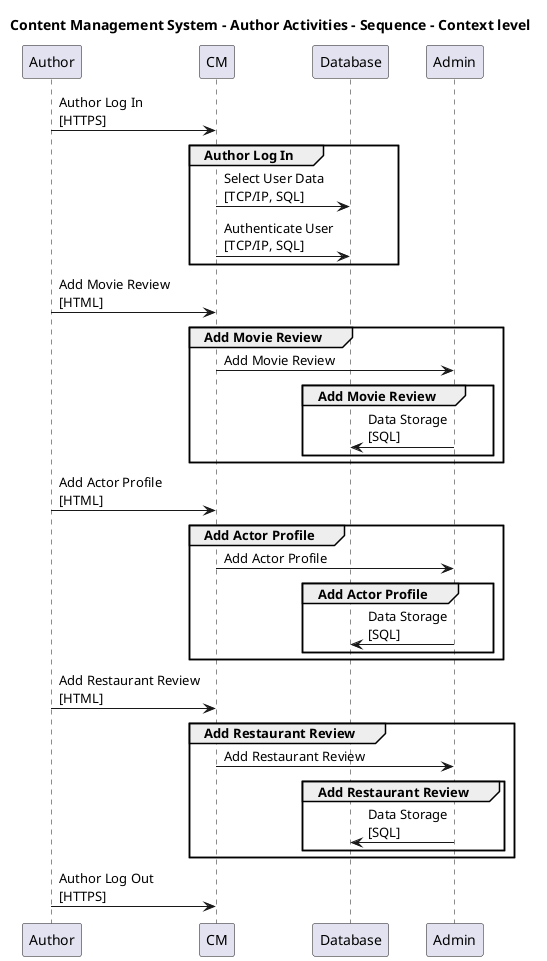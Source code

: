 @startuml

title Content Management System - Author Activities - Sequence - Context level

participant "Author" as ContentManagementSystem.Actors.Author
participant "CM" as ContentManagementSystem.SoftwareSystems.CM
participant "Database" as ContentManagementSystem.SoftwareSystems.Database
participant "Admin" as ContentManagementSystem.SoftwareSystems.Admin

ContentManagementSystem.Actors.Author -> ContentManagementSystem.SoftwareSystems.CM : Author Log In\n[HTTPS]
group Author Log In
ContentManagementSystem.SoftwareSystems.CM -> ContentManagementSystem.SoftwareSystems.Database : Select User Data\n[TCP/IP, SQL]
ContentManagementSystem.SoftwareSystems.CM -> ContentManagementSystem.SoftwareSystems.Database : Authenticate User\n[TCP/IP, SQL]
end
ContentManagementSystem.Actors.Author -> ContentManagementSystem.SoftwareSystems.CM : Add Movie Review\n[HTML]
group Add Movie Review
ContentManagementSystem.SoftwareSystems.CM -> ContentManagementSystem.SoftwareSystems.Admin : Add Movie Review
group Add Movie Review
ContentManagementSystem.SoftwareSystems.Admin -> ContentManagementSystem.SoftwareSystems.Database : Data Storage\n[SQL]
end
end
ContentManagementSystem.Actors.Author -> ContentManagementSystem.SoftwareSystems.CM : Add Actor Profile\n[HTML]
group Add Actor Profile
ContentManagementSystem.SoftwareSystems.CM -> ContentManagementSystem.SoftwareSystems.Admin : Add Actor Profile
group Add Actor Profile
ContentManagementSystem.SoftwareSystems.Admin -> ContentManagementSystem.SoftwareSystems.Database : Data Storage\n[SQL]
end
end
ContentManagementSystem.Actors.Author -> ContentManagementSystem.SoftwareSystems.CM : Add Restaurant Review\n[HTML]
group Add Restaurant Review
ContentManagementSystem.SoftwareSystems.CM -> ContentManagementSystem.SoftwareSystems.Admin : Add Restaurant Review
group Add Restaurant Review
ContentManagementSystem.SoftwareSystems.Admin -> ContentManagementSystem.SoftwareSystems.Database : Data Storage\n[SQL]
end
end
ContentManagementSystem.Actors.Author -> ContentManagementSystem.SoftwareSystems.CM : Author Log Out\n[HTTPS]


@enduml
